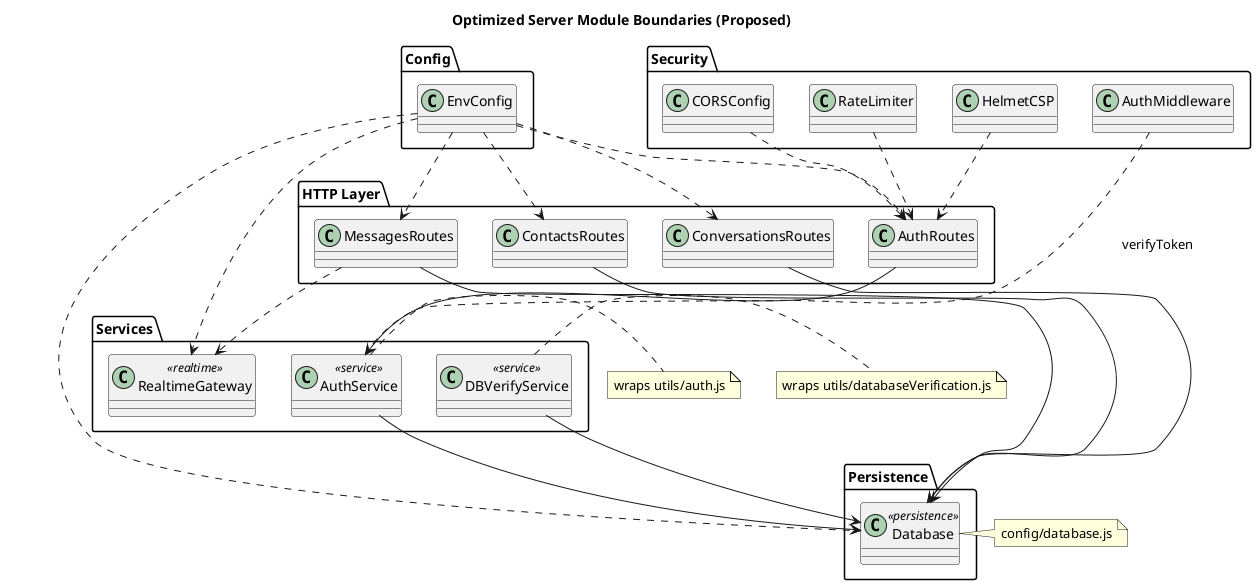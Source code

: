 @startuml
title Optimized Server Module Boundaries (Proposed)
' Proposed module grouping to keep files small, cohesive,
' and loosely coupled. Matches current features; suggests
' clearer boundaries without adding new behavior.

package "HTTP Layer" {
  class AuthRoutes
  class ContactsRoutes
  class ConversationsRoutes
  class MessagesRoutes
}

package "Services" {
  class AuthService <<service>>
  class RealtimeGateway <<realtime>>
  class DBVerifyService <<service>>
}

package "Persistence" {
  class Database <<persistence>>
}

package "Security" {
  class AuthMiddleware
  class RateLimiter
  class HelmetCSP
  class CORSConfig
}

package "Config" {
  class EnvConfig
}

AuthRoutes --> AuthService
ContactsRoutes --> Database
ConversationsRoutes --> Database
MessagesRoutes --> Database
MessagesRoutes ..> RealtimeGateway

AuthService --> Database
AuthMiddleware ..> AuthService : verifyToken
DBVerifyService --> Database

note right of AuthService
  wraps utils/auth.js
end note
note right of DBVerifyService
  wraps utils/databaseVerification.js
end note
note right of Database
  config/database.js
end note

HelmetCSP ..> AuthRoutes
CORSConfig ..> AuthRoutes
RateLimiter ..> AuthRoutes

EnvConfig ..> AuthRoutes
EnvConfig ..> ContactsRoutes
EnvConfig ..> ConversationsRoutes
EnvConfig ..> MessagesRoutes
EnvConfig ..> RealtimeGateway
EnvConfig ..> Database

@enduml
